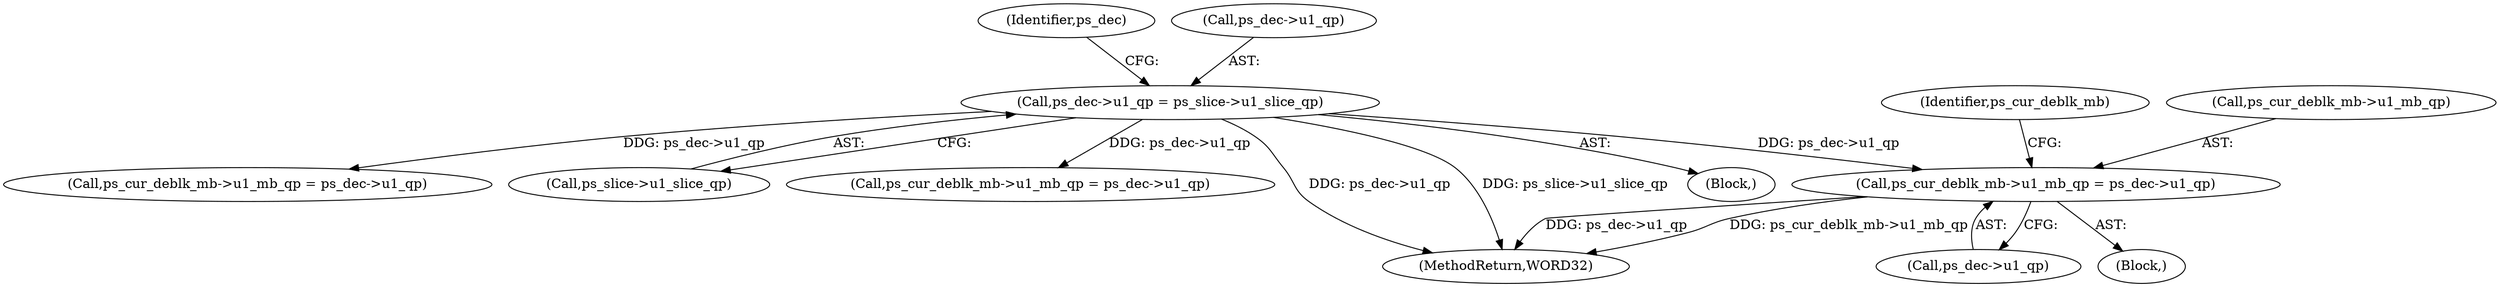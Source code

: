 digraph "0_Android_4a524d3a8ae9aa20c36430008e6bd429443f8f1d_2@pointer" {
"1000641" [label="(Call,ps_cur_deblk_mb->u1_mb_qp = ps_dec->u1_qp)"];
"1000223" [label="(Call,ps_dec->u1_qp = ps_slice->u1_slice_qp)"];
"1000641" [label="(Call,ps_cur_deblk_mb->u1_mb_qp = ps_dec->u1_qp)"];
"1000231" [label="(Identifier,ps_dec)"];
"1000139" [label="(Block,)"];
"1000827" [label="(MethodReturn,WORD32)"];
"1000549" [label="(Call,ps_cur_deblk_mb->u1_mb_qp = ps_dec->u1_qp)"];
"1000645" [label="(Call,ps_dec->u1_qp)"];
"1000642" [label="(Call,ps_cur_deblk_mb->u1_mb_qp)"];
"1000605" [label="(Block,)"];
"1000650" [label="(Identifier,ps_cur_deblk_mb)"];
"1000223" [label="(Call,ps_dec->u1_qp = ps_slice->u1_slice_qp)"];
"1000227" [label="(Call,ps_slice->u1_slice_qp)"];
"1000492" [label="(Call,ps_cur_deblk_mb->u1_mb_qp = ps_dec->u1_qp)"];
"1000224" [label="(Call,ps_dec->u1_qp)"];
"1000641" -> "1000605"  [label="AST: "];
"1000641" -> "1000645"  [label="CFG: "];
"1000642" -> "1000641"  [label="AST: "];
"1000645" -> "1000641"  [label="AST: "];
"1000650" -> "1000641"  [label="CFG: "];
"1000641" -> "1000827"  [label="DDG: ps_dec->u1_qp"];
"1000641" -> "1000827"  [label="DDG: ps_cur_deblk_mb->u1_mb_qp"];
"1000223" -> "1000641"  [label="DDG: ps_dec->u1_qp"];
"1000223" -> "1000139"  [label="AST: "];
"1000223" -> "1000227"  [label="CFG: "];
"1000224" -> "1000223"  [label="AST: "];
"1000227" -> "1000223"  [label="AST: "];
"1000231" -> "1000223"  [label="CFG: "];
"1000223" -> "1000827"  [label="DDG: ps_slice->u1_slice_qp"];
"1000223" -> "1000827"  [label="DDG: ps_dec->u1_qp"];
"1000223" -> "1000492"  [label="DDG: ps_dec->u1_qp"];
"1000223" -> "1000549"  [label="DDG: ps_dec->u1_qp"];
}
